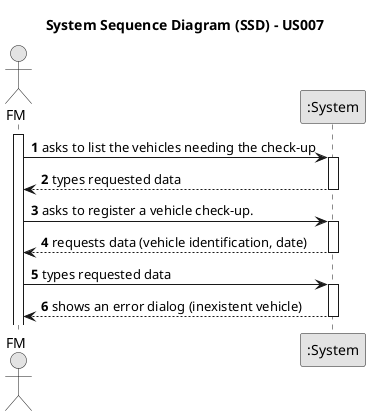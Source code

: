 @startuml
skinparam monochrome true
skinparam packageStyle rectangle
skinparam shadowing false

title System Sequence Diagram (SSD) - US007

autonumber

actor "FM" as FM
participant ":System" as System

activate FM

    FM -> System : asks to list the vehicles needing the check-up
        activate System

    System --> FM : types requested data
        deactivate System

    FM -> System : asks to register a vehicle check-up.
    activate System

        System --> FM : requests data (vehicle identification, date)
    deactivate System

    FM -> System : types requested data
    activate System

        System --> FM : shows an error dialog (inexistent vehicle)
    deactivate System   
@enduml